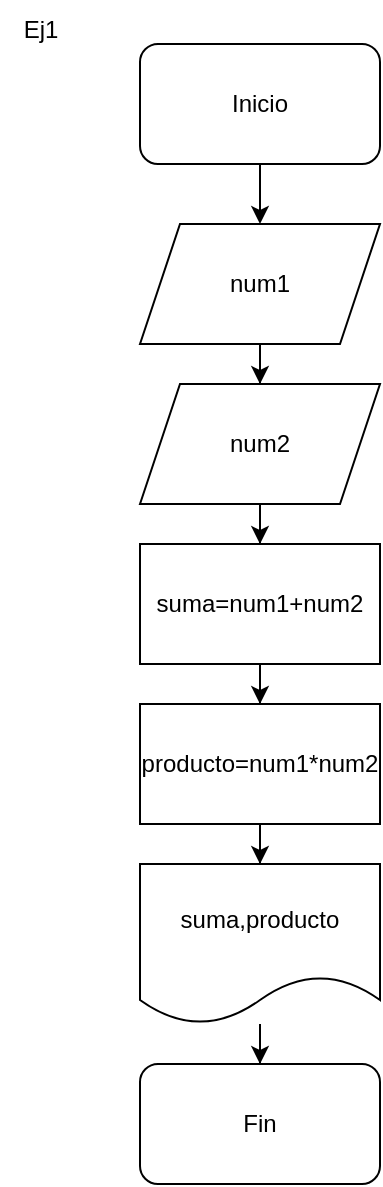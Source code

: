 <mxfile version="21.6.8" type="github" pages="4">
  <diagram name="Página-1" id="tURSqkJBklxlw_laNkZk">
    <mxGraphModel dx="794" dy="464" grid="1" gridSize="10" guides="1" tooltips="1" connect="1" arrows="1" fold="1" page="1" pageScale="1" pageWidth="827" pageHeight="1169" math="0" shadow="0">
      <root>
        <mxCell id="0" />
        <mxCell id="1" parent="0" />
        <mxCell id="JI35TmeUgwGJglyd0PRE-1" value="" style="edgeStyle=orthogonalEdgeStyle;rounded=0;orthogonalLoop=1;jettySize=auto;html=1;" edge="1" parent="1" source="JI35TmeUgwGJglyd0PRE-2" target="JI35TmeUgwGJglyd0PRE-5">
          <mxGeometry relative="1" as="geometry" />
        </mxCell>
        <mxCell id="JI35TmeUgwGJglyd0PRE-2" value="Inicio" style="rounded=1;whiteSpace=wrap;html=1;" vertex="1" parent="1">
          <mxGeometry x="580" y="50" width="120" height="60" as="geometry" />
        </mxCell>
        <mxCell id="JI35TmeUgwGJglyd0PRE-3" value="Fin" style="rounded=1;whiteSpace=wrap;html=1;" vertex="1" parent="1">
          <mxGeometry x="580" y="560" width="120" height="60" as="geometry" />
        </mxCell>
        <mxCell id="JI35TmeUgwGJglyd0PRE-4" value="" style="edgeStyle=orthogonalEdgeStyle;rounded=0;orthogonalLoop=1;jettySize=auto;html=1;" edge="1" parent="1" source="JI35TmeUgwGJglyd0PRE-5" target="JI35TmeUgwGJglyd0PRE-7">
          <mxGeometry relative="1" as="geometry" />
        </mxCell>
        <mxCell id="JI35TmeUgwGJglyd0PRE-5" value="num1" style="shape=parallelogram;perimeter=parallelogramPerimeter;whiteSpace=wrap;html=1;fixedSize=1;" vertex="1" parent="1">
          <mxGeometry x="580" y="140" width="120" height="60" as="geometry" />
        </mxCell>
        <mxCell id="JI35TmeUgwGJglyd0PRE-6" value="" style="edgeStyle=orthogonalEdgeStyle;rounded=0;orthogonalLoop=1;jettySize=auto;html=1;" edge="1" parent="1" source="JI35TmeUgwGJglyd0PRE-7" target="JI35TmeUgwGJglyd0PRE-9">
          <mxGeometry relative="1" as="geometry" />
        </mxCell>
        <mxCell id="JI35TmeUgwGJglyd0PRE-7" value="num2" style="shape=parallelogram;perimeter=parallelogramPerimeter;whiteSpace=wrap;html=1;fixedSize=1;" vertex="1" parent="1">
          <mxGeometry x="580" y="220" width="120" height="60" as="geometry" />
        </mxCell>
        <mxCell id="HTDUzHBL7bqjVGCjVPuU-2" value="" style="edgeStyle=orthogonalEdgeStyle;rounded=0;orthogonalLoop=1;jettySize=auto;html=1;" edge="1" parent="1" source="JI35TmeUgwGJglyd0PRE-9" target="HTDUzHBL7bqjVGCjVPuU-1">
          <mxGeometry relative="1" as="geometry" />
        </mxCell>
        <mxCell id="JI35TmeUgwGJglyd0PRE-9" value="suma=num1+num2" style="whiteSpace=wrap;html=1;" vertex="1" parent="1">
          <mxGeometry x="580" y="300" width="120" height="60" as="geometry" />
        </mxCell>
        <mxCell id="JI35TmeUgwGJglyd0PRE-10" value="" style="edgeStyle=orthogonalEdgeStyle;rounded=0;orthogonalLoop=1;jettySize=auto;html=1;" edge="1" parent="1" source="JI35TmeUgwGJglyd0PRE-11" target="JI35TmeUgwGJglyd0PRE-3">
          <mxGeometry relative="1" as="geometry" />
        </mxCell>
        <mxCell id="JI35TmeUgwGJglyd0PRE-11" value="suma,producto" style="shape=document;whiteSpace=wrap;html=1;boundedLbl=1;" vertex="1" parent="1">
          <mxGeometry x="580" y="460" width="120" height="80" as="geometry" />
        </mxCell>
        <mxCell id="JI35TmeUgwGJglyd0PRE-12" value="Ej1" style="text;html=1;align=center;verticalAlign=middle;resizable=0;points=[];autosize=1;strokeColor=none;fillColor=none;" vertex="1" parent="1">
          <mxGeometry x="510" y="28" width="40" height="30" as="geometry" />
        </mxCell>
        <mxCell id="HTDUzHBL7bqjVGCjVPuU-3" value="" style="edgeStyle=orthogonalEdgeStyle;rounded=0;orthogonalLoop=1;jettySize=auto;html=1;" edge="1" parent="1" source="HTDUzHBL7bqjVGCjVPuU-1" target="JI35TmeUgwGJglyd0PRE-11">
          <mxGeometry relative="1" as="geometry" />
        </mxCell>
        <mxCell id="HTDUzHBL7bqjVGCjVPuU-1" value="producto=num1*num2" style="whiteSpace=wrap;html=1;" vertex="1" parent="1">
          <mxGeometry x="580" y="380" width="120" height="60" as="geometry" />
        </mxCell>
      </root>
    </mxGraphModel>
  </diagram>
  <diagram id="xGWgHR1wzcwdf4gqVPG7" name="Página-2">
    <mxGraphModel dx="794" dy="464" grid="1" gridSize="10" guides="1" tooltips="1" connect="1" arrows="1" fold="1" page="1" pageScale="1" pageWidth="827" pageHeight="1169" math="0" shadow="0">
      <root>
        <mxCell id="0" />
        <mxCell id="1" parent="0" />
        <mxCell id="hqI7jvs_tTNLIR6N1xc0-1" value="" style="edgeStyle=orthogonalEdgeStyle;rounded=0;orthogonalLoop=1;jettySize=auto;html=1;" edge="1" parent="1" source="hqI7jvs_tTNLIR6N1xc0-2" target="hqI7jvs_tTNLIR6N1xc0-5">
          <mxGeometry relative="1" as="geometry" />
        </mxCell>
        <mxCell id="hqI7jvs_tTNLIR6N1xc0-2" value="Inicio" style="rounded=1;whiteSpace=wrap;html=1;" vertex="1" parent="1">
          <mxGeometry x="570" y="40" width="120" height="60" as="geometry" />
        </mxCell>
        <mxCell id="hqI7jvs_tTNLIR6N1xc0-3" value="Fin" style="rounded=1;whiteSpace=wrap;html=1;" vertex="1" parent="1">
          <mxGeometry x="570" y="550" width="120" height="60" as="geometry" />
        </mxCell>
        <mxCell id="hqI7jvs_tTNLIR6N1xc0-4" value="" style="edgeStyle=orthogonalEdgeStyle;rounded=0;orthogonalLoop=1;jettySize=auto;html=1;" edge="1" parent="1" source="hqI7jvs_tTNLIR6N1xc0-5" target="hqI7jvs_tTNLIR6N1xc0-7">
          <mxGeometry relative="1" as="geometry" />
        </mxCell>
        <mxCell id="hqI7jvs_tTNLIR6N1xc0-5" value="producto" style="shape=parallelogram;perimeter=parallelogramPerimeter;whiteSpace=wrap;html=1;fixedSize=1;" vertex="1" parent="1">
          <mxGeometry x="570" y="130" width="120" height="60" as="geometry" />
        </mxCell>
        <mxCell id="hqI7jvs_tTNLIR6N1xc0-6" value="" style="edgeStyle=orthogonalEdgeStyle;rounded=0;orthogonalLoop=1;jettySize=auto;html=1;" edge="1" parent="1" source="hqI7jvs_tTNLIR6N1xc0-7" target="hqI7jvs_tTNLIR6N1xc0-9">
          <mxGeometry relative="1" as="geometry" />
        </mxCell>
        <mxCell id="hqI7jvs_tTNLIR6N1xc0-7" value="precio" style="shape=parallelogram;perimeter=parallelogramPerimeter;whiteSpace=wrap;html=1;fixedSize=1;" vertex="1" parent="1">
          <mxGeometry x="570" y="210" width="120" height="60" as="geometry" />
        </mxCell>
        <mxCell id="hqI7jvs_tTNLIR6N1xc0-8" value="" style="edgeStyle=orthogonalEdgeStyle;rounded=0;orthogonalLoop=1;jettySize=auto;html=1;" edge="1" parent="1" source="hqI7jvs_tTNLIR6N1xc0-9" target="hqI7jvs_tTNLIR6N1xc0-11">
          <mxGeometry relative="1" as="geometry" />
        </mxCell>
        <mxCell id="hqI7jvs_tTNLIR6N1xc0-9" value="total=precio*producto" style="whiteSpace=wrap;html=1;" vertex="1" parent="1">
          <mxGeometry x="570" y="290" width="120" height="60" as="geometry" />
        </mxCell>
        <mxCell id="hqI7jvs_tTNLIR6N1xc0-10" value="" style="edgeStyle=orthogonalEdgeStyle;rounded=0;orthogonalLoop=1;jettySize=auto;html=1;" edge="1" parent="1" source="hqI7jvs_tTNLIR6N1xc0-11" target="hqI7jvs_tTNLIR6N1xc0-3">
          <mxGeometry relative="1" as="geometry" />
        </mxCell>
        <mxCell id="hqI7jvs_tTNLIR6N1xc0-11" value="total" style="shape=document;whiteSpace=wrap;html=1;boundedLbl=1;" vertex="1" parent="1">
          <mxGeometry x="570" y="370" width="120" height="80" as="geometry" />
        </mxCell>
        <mxCell id="hqI7jvs_tTNLIR6N1xc0-12" value="Ej2" style="text;html=1;align=center;verticalAlign=middle;resizable=0;points=[];autosize=1;strokeColor=none;fillColor=none;" vertex="1" parent="1">
          <mxGeometry x="500" y="18" width="40" height="30" as="geometry" />
        </mxCell>
      </root>
    </mxGraphModel>
  </diagram>
  <diagram id="wndPwxkXqxgVLLyBbpZt" name="Página-3">
    <mxGraphModel dx="794" dy="464" grid="1" gridSize="10" guides="1" tooltips="1" connect="1" arrows="1" fold="1" page="1" pageScale="1" pageWidth="827" pageHeight="1169" math="0" shadow="0">
      <root>
        <mxCell id="0" />
        <mxCell id="1" parent="0" />
        <mxCell id="hj4lYVRpvZUTC_mkK7Wg-1" value="" style="edgeStyle=orthogonalEdgeStyle;rounded=0;orthogonalLoop=1;jettySize=auto;html=1;" edge="1" parent="1" source="hj4lYVRpvZUTC_mkK7Wg-2" target="hj4lYVRpvZUTC_mkK7Wg-5">
          <mxGeometry relative="1" as="geometry" />
        </mxCell>
        <mxCell id="hj4lYVRpvZUTC_mkK7Wg-2" value="Inicio" style="rounded=1;whiteSpace=wrap;html=1;" vertex="1" parent="1">
          <mxGeometry x="580" y="50" width="120" height="60" as="geometry" />
        </mxCell>
        <mxCell id="hj4lYVRpvZUTC_mkK7Wg-3" value="Fin" style="rounded=1;whiteSpace=wrap;html=1;" vertex="1" parent="1">
          <mxGeometry x="580" y="560" width="120" height="60" as="geometry" />
        </mxCell>
        <mxCell id="hj4lYVRpvZUTC_mkK7Wg-15" value="" style="edgeStyle=orthogonalEdgeStyle;rounded=0;orthogonalLoop=1;jettySize=auto;html=1;" edge="1" parent="1" source="hj4lYVRpvZUTC_mkK7Wg-5" target="hj4lYVRpvZUTC_mkK7Wg-9">
          <mxGeometry relative="1" as="geometry" />
        </mxCell>
        <mxCell id="hj4lYVRpvZUTC_mkK7Wg-5" value="lado_cuadrado" style="shape=parallelogram;perimeter=parallelogramPerimeter;whiteSpace=wrap;html=1;fixedSize=1;" vertex="1" parent="1">
          <mxGeometry x="580" y="140" width="120" height="60" as="geometry" />
        </mxCell>
        <mxCell id="hj4lYVRpvZUTC_mkK7Wg-16" value="" style="edgeStyle=orthogonalEdgeStyle;rounded=0;orthogonalLoop=1;jettySize=auto;html=1;" edge="1" parent="1" source="hj4lYVRpvZUTC_mkK7Wg-9" target="hj4lYVRpvZUTC_mkK7Wg-11">
          <mxGeometry relative="1" as="geometry" />
        </mxCell>
        <mxCell id="hj4lYVRpvZUTC_mkK7Wg-9" value="perimetro= 4*lado_cuadrado" style="whiteSpace=wrap;html=1;" vertex="1" parent="1">
          <mxGeometry x="580" y="220" width="120" height="60" as="geometry" />
        </mxCell>
        <mxCell id="hj4lYVRpvZUTC_mkK7Wg-10" value="" style="edgeStyle=orthogonalEdgeStyle;rounded=0;orthogonalLoop=1;jettySize=auto;html=1;" edge="1" parent="1" source="hj4lYVRpvZUTC_mkK7Wg-11" target="hj4lYVRpvZUTC_mkK7Wg-3">
          <mxGeometry relative="1" as="geometry" />
        </mxCell>
        <mxCell id="hj4lYVRpvZUTC_mkK7Wg-11" value="perimetro" style="shape=document;whiteSpace=wrap;html=1;boundedLbl=1;" vertex="1" parent="1">
          <mxGeometry x="580" y="300" width="120" height="80" as="geometry" />
        </mxCell>
        <mxCell id="hj4lYVRpvZUTC_mkK7Wg-12" value="Ej3" style="text;html=1;align=center;verticalAlign=middle;resizable=0;points=[];autosize=1;strokeColor=none;fillColor=none;" vertex="1" parent="1">
          <mxGeometry x="510" y="28" width="40" height="30" as="geometry" />
        </mxCell>
      </root>
    </mxGraphModel>
  </diagram>
  <diagram id="4Zx7fPpGr7b6TFdQprb3" name="Página-4">
    <mxGraphModel dx="794" dy="464" grid="1" gridSize="10" guides="1" tooltips="1" connect="1" arrows="1" fold="1" page="1" pageScale="1" pageWidth="827" pageHeight="1169" math="0" shadow="0">
      <root>
        <mxCell id="0" />
        <mxCell id="1" parent="0" />
        <mxCell id="FCWnTCMQAAtiQUQuU1k_-1" value="" style="edgeStyle=orthogonalEdgeStyle;rounded=0;orthogonalLoop=1;jettySize=auto;html=1;" edge="1" parent="1" source="FCWnTCMQAAtiQUQuU1k_-2" target="FCWnTCMQAAtiQUQuU1k_-5">
          <mxGeometry relative="1" as="geometry" />
        </mxCell>
        <mxCell id="FCWnTCMQAAtiQUQuU1k_-2" value="Inicio" style="rounded=1;whiteSpace=wrap;html=1;" vertex="1" parent="1">
          <mxGeometry x="580" y="50" width="120" height="60" as="geometry" />
        </mxCell>
        <mxCell id="FCWnTCMQAAtiQUQuU1k_-3" value="Fin" style="rounded=1;whiteSpace=wrap;html=1;" vertex="1" parent="1">
          <mxGeometry x="580" y="560" width="120" height="60" as="geometry" />
        </mxCell>
        <mxCell id="FCWnTCMQAAtiQUQuU1k_-4" value="" style="edgeStyle=orthogonalEdgeStyle;rounded=0;orthogonalLoop=1;jettySize=auto;html=1;" edge="1" parent="1" source="FCWnTCMQAAtiQUQuU1k_-5" target="FCWnTCMQAAtiQUQuU1k_-7">
          <mxGeometry relative="1" as="geometry" />
        </mxCell>
        <mxCell id="FCWnTCMQAAtiQUQuU1k_-5" value="horas_trabajadas" style="shape=parallelogram;perimeter=parallelogramPerimeter;whiteSpace=wrap;html=1;fixedSize=1;" vertex="1" parent="1">
          <mxGeometry x="580" y="140" width="120" height="60" as="geometry" />
        </mxCell>
        <mxCell id="FCWnTCMQAAtiQUQuU1k_-6" value="" style="edgeStyle=orthogonalEdgeStyle;rounded=0;orthogonalLoop=1;jettySize=auto;html=1;" edge="1" parent="1" source="FCWnTCMQAAtiQUQuU1k_-7" target="FCWnTCMQAAtiQUQuU1k_-9">
          <mxGeometry relative="1" as="geometry" />
        </mxCell>
        <mxCell id="FCWnTCMQAAtiQUQuU1k_-7" value="valor_por_hora" style="shape=parallelogram;perimeter=parallelogramPerimeter;whiteSpace=wrap;html=1;fixedSize=1;" vertex="1" parent="1">
          <mxGeometry x="580" y="220" width="120" height="60" as="geometry" />
        </mxCell>
        <mxCell id="FCWnTCMQAAtiQUQuU1k_-15" value="" style="edgeStyle=orthogonalEdgeStyle;rounded=0;orthogonalLoop=1;jettySize=auto;html=1;" edge="1" parent="1" source="FCWnTCMQAAtiQUQuU1k_-9" target="FCWnTCMQAAtiQUQuU1k_-11">
          <mxGeometry relative="1" as="geometry" />
        </mxCell>
        <mxCell id="FCWnTCMQAAtiQUQuU1k_-9" value="sueldo=&lt;br&gt;valor_por_hora *&lt;br&gt;horas_ trabajadas" style="whiteSpace=wrap;html=1;" vertex="1" parent="1">
          <mxGeometry x="580" y="300" width="120" height="60" as="geometry" />
        </mxCell>
        <mxCell id="FCWnTCMQAAtiQUQuU1k_-16" value="" style="edgeStyle=orthogonalEdgeStyle;rounded=0;orthogonalLoop=1;jettySize=auto;html=1;" edge="1" parent="1" source="FCWnTCMQAAtiQUQuU1k_-11" target="FCWnTCMQAAtiQUQuU1k_-3">
          <mxGeometry relative="1" as="geometry" />
        </mxCell>
        <mxCell id="FCWnTCMQAAtiQUQuU1k_-11" value="sueldo" style="shape=document;whiteSpace=wrap;html=1;boundedLbl=1;" vertex="1" parent="1">
          <mxGeometry x="580" y="380" width="120" height="80" as="geometry" />
        </mxCell>
        <mxCell id="FCWnTCMQAAtiQUQuU1k_-12" value="Ej4" style="text;html=1;align=center;verticalAlign=middle;resizable=0;points=[];autosize=1;strokeColor=none;fillColor=none;" vertex="1" parent="1">
          <mxGeometry x="510" y="28" width="40" height="30" as="geometry" />
        </mxCell>
      </root>
    </mxGraphModel>
  </diagram>
</mxfile>
